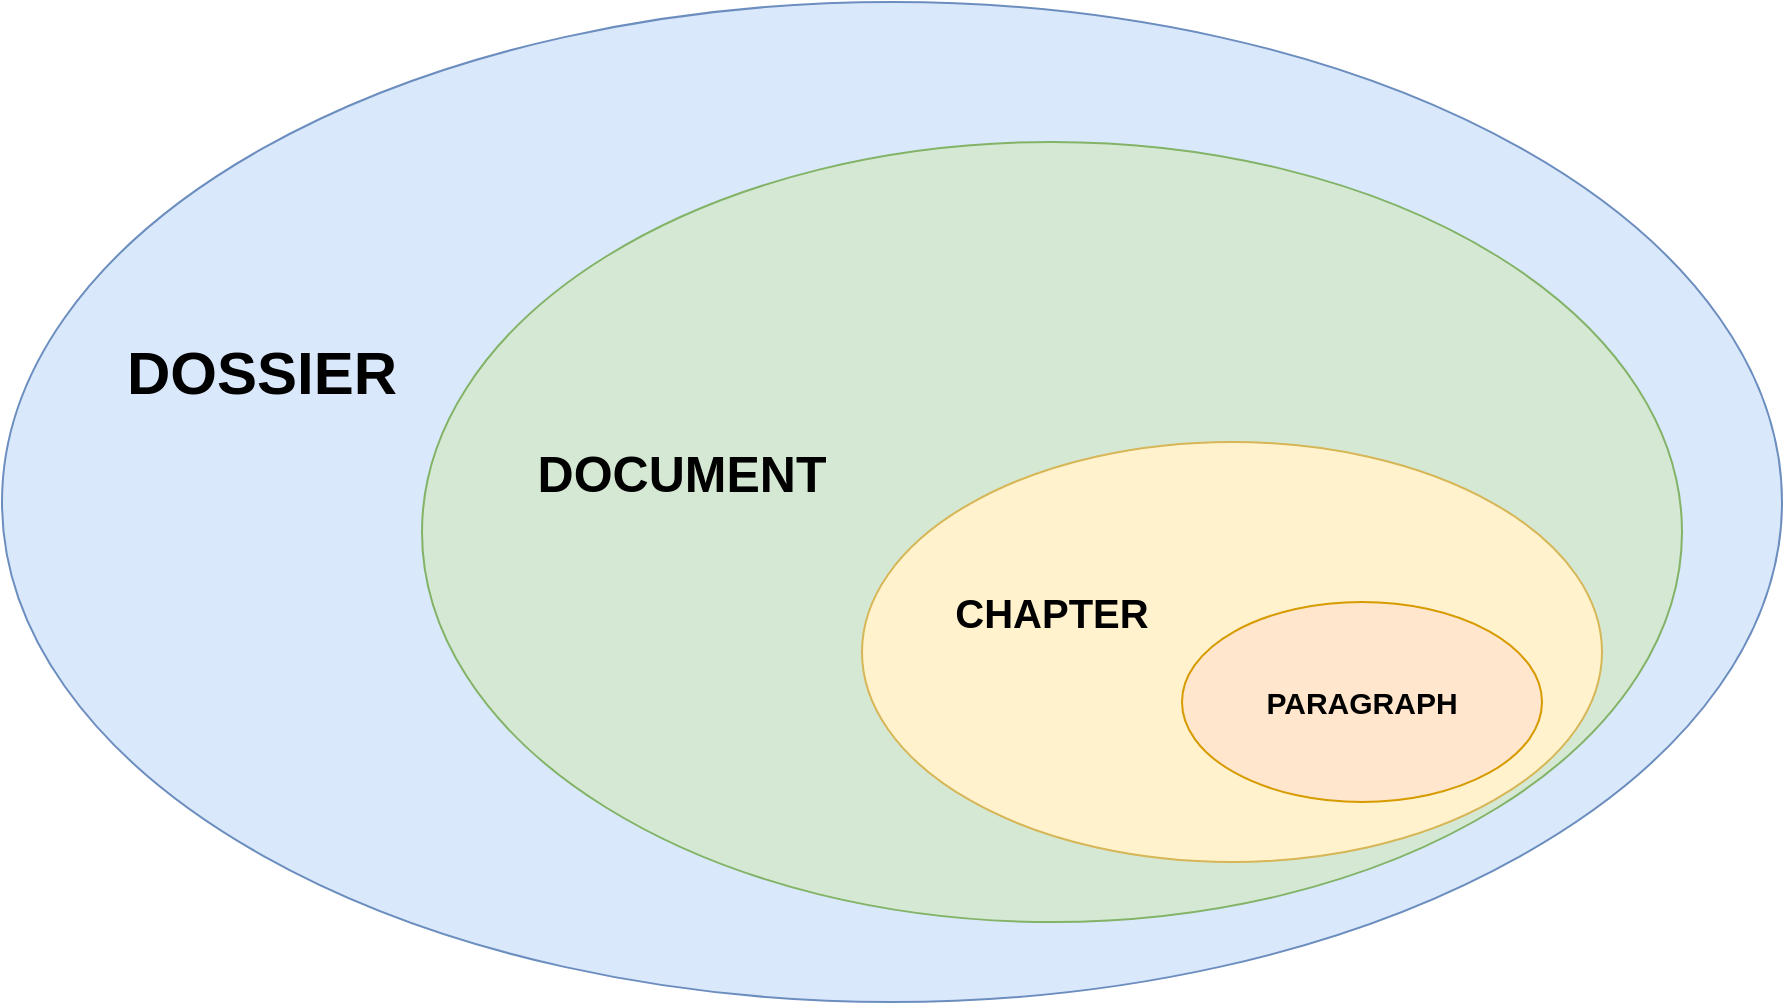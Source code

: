 <mxfile version="23.1.2" type="device">
  <diagram name="Pagina-1" id="dTFEXCQO0-QiRy8G9GTc">
    <mxGraphModel dx="1434" dy="820" grid="1" gridSize="10" guides="1" tooltips="1" connect="1" arrows="1" fold="1" page="1" pageScale="1" pageWidth="3300" pageHeight="2339" math="0" shadow="0">
      <root>
        <mxCell id="0" />
        <mxCell id="1" parent="0" />
        <mxCell id="M77VAWwHIAC1k1xbrqEO-1" value="" style="ellipse;whiteSpace=wrap;html=1;fillColor=#dae8fc;strokeColor=#6c8ebf;" vertex="1" parent="1">
          <mxGeometry x="280" y="100" width="890" height="500" as="geometry" />
        </mxCell>
        <mxCell id="M77VAWwHIAC1k1xbrqEO-2" value="" style="ellipse;whiteSpace=wrap;html=1;fillColor=#d5e8d4;strokeColor=#82b366;" vertex="1" parent="1">
          <mxGeometry x="490" y="170" width="630" height="390" as="geometry" />
        </mxCell>
        <mxCell id="M77VAWwHIAC1k1xbrqEO-3" value="" style="whiteSpace=wrap;html=1;shape=ellipse;perimeter=ellipsePerimeter;fillColor=#fff2cc;strokeColor=#d6b656;" vertex="1" parent="1">
          <mxGeometry x="710" y="320" width="370" height="210" as="geometry" />
        </mxCell>
        <mxCell id="M77VAWwHIAC1k1xbrqEO-4" value="" style="ellipse;whiteSpace=wrap;html=1;fillColor=#ffe6cc;strokeColor=#d79b00;" vertex="1" parent="1">
          <mxGeometry x="870" y="400" width="180" height="100" as="geometry" />
        </mxCell>
        <mxCell id="M77VAWwHIAC1k1xbrqEO-5" value="&lt;b&gt;&lt;font style=&quot;font-size: 30px;&quot;&gt;DOSSIER&lt;/font&gt;&lt;/b&gt;" style="text;html=1;strokeColor=none;fillColor=none;align=center;verticalAlign=middle;whiteSpace=wrap;rounded=0;" vertex="1" parent="1">
          <mxGeometry x="380" y="270" width="60" height="30" as="geometry" />
        </mxCell>
        <mxCell id="M77VAWwHIAC1k1xbrqEO-8" value="&lt;b&gt;&lt;font style=&quot;font-size: 25px;&quot;&gt;DOCUMENT&lt;/font&gt;&lt;/b&gt;" style="text;html=1;strokeColor=none;fillColor=none;align=center;verticalAlign=middle;whiteSpace=wrap;rounded=0;" vertex="1" parent="1">
          <mxGeometry x="590" y="320" width="60" height="30" as="geometry" />
        </mxCell>
        <mxCell id="M77VAWwHIAC1k1xbrqEO-11" value="&lt;b&gt;&lt;font style=&quot;font-size: 20px;&quot;&gt;CHAPTER&lt;/font&gt;&lt;/b&gt;" style="text;html=1;strokeColor=none;fillColor=none;align=center;verticalAlign=middle;whiteSpace=wrap;rounded=0;" vertex="1" parent="1">
          <mxGeometry x="775" y="390" width="60" height="30" as="geometry" />
        </mxCell>
        <mxCell id="M77VAWwHIAC1k1xbrqEO-12" value="&lt;b&gt;&lt;font style=&quot;font-size: 15px;&quot;&gt;PARAGRAPH&lt;/font&gt;&lt;/b&gt;" style="text;html=1;strokeColor=none;fillColor=none;align=center;verticalAlign=middle;whiteSpace=wrap;rounded=0;" vertex="1" parent="1">
          <mxGeometry x="930" y="435" width="60" height="30" as="geometry" />
        </mxCell>
      </root>
    </mxGraphModel>
  </diagram>
</mxfile>
